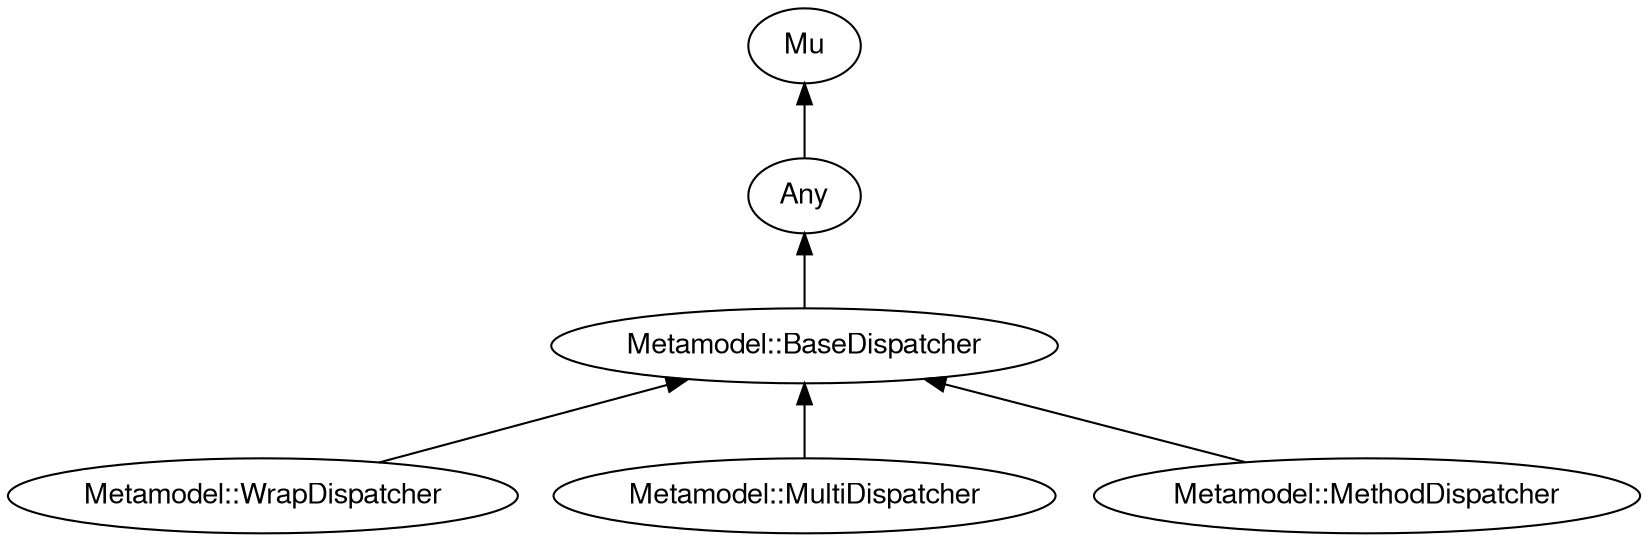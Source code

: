digraph "perl6-type-graph" {
    rankdir=BT;
    splines=polyline;
    overlap=false; 
    // Types
    "Metamodel::BaseDispatcher" [color="#000000", fontcolor="#000000", href="/type/Metamodel::BaseDispatcher", fontname="FreeSans"];
    "Mu" [color="#000000", fontcolor="#000000", href="/type/Mu", fontname="FreeSans"];
    "Any" [color="#000000", fontcolor="#000000", href="/type/Any", fontname="FreeSans"];
    "Metamodel::WrapDispatcher" [color="#000000", fontcolor="#000000", href="/type/Metamodel::WrapDispatcher", fontname="FreeSans"];
    "Metamodel::MultiDispatcher" [color="#000000", fontcolor="#000000", href="/type/Metamodel::MultiDispatcher", fontname="FreeSans"];
    "Metamodel::MethodDispatcher" [color="#000000", fontcolor="#000000", href="/type/Metamodel::MethodDispatcher", fontname="FreeSans"];

    // Superclasses
    "Metamodel::BaseDispatcher" -> "Any" [color="#000000"];
    "Any" -> "Mu" [color="#000000"];
    "Metamodel::WrapDispatcher" -> "Metamodel::BaseDispatcher" [color="#000000"];
    "Metamodel::MultiDispatcher" -> "Metamodel::BaseDispatcher" [color="#000000"];
    "Metamodel::MethodDispatcher" -> "Metamodel::BaseDispatcher" [color="#000000"];

    // Roles
}
